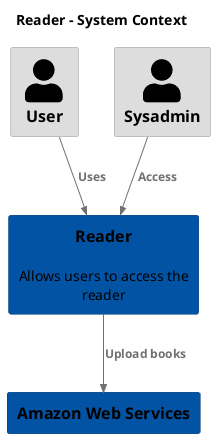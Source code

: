 @startuml
set separator none
title Reader - System Context

top to bottom direction

!include <C4/C4>
!include <C4/C4_Context>
!include <awslib/AWSCommon>
!include <awslib/Storage/SimpleStorageServiceBucket>

AddElementTag("Software System", $bgColor="#0353a4", $borderColor="#023a72", $fontColor="#000000", $sprite="", $shadowing="", $borderStyle="solid")
AddElementTag("Element", $bgColor="#dddddd", $borderColor="#9a9a9a", $fontColor="#000000", $sprite="", $shadowing="", $borderStyle="solid")

AddRelTag("Relationship", $textColor="#707070", $lineColor="#707070", $lineStyle = "")

Person(User, "User", $descr="", $tags="Element", $link="")
Person(Sysadmin, "Sysadmin", $descr="", $tags="Element", $link="")
System(Reader, "Reader", $descr="Allows users to access the reader", $tags="Software System", $link="")
System(AmazonWebServices, "Amazon Web Services", $descr="", $tags="Software System", $link="")

Rel(User, Reader, "Uses", $techn="", $tags="Relationship", $link="")
Rel(Sysadmin, Reader, "Access", $techn="", $tags="Relationship", $link="")
Rel(Reader, AmazonWebServices, "Upload books", $techn="", $tags="Relationship", $link="")

hide stereotypes
@enduml
